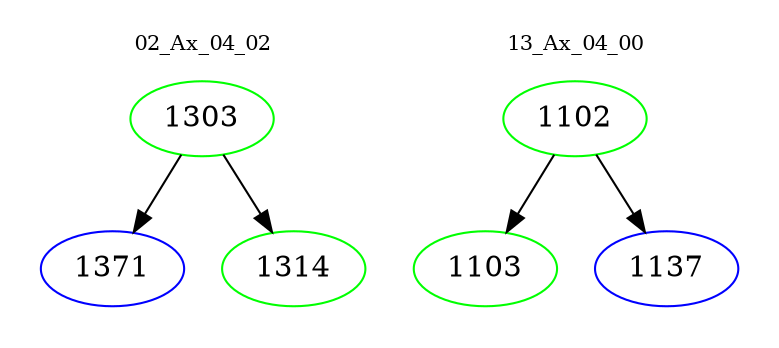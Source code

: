 digraph{
subgraph cluster_0 {
color = white
label = "02_Ax_04_02";
fontsize=10;
T0_1303 [label="1303", color="green"]
T0_1303 -> T0_1371 [color="black"]
T0_1371 [label="1371", color="blue"]
T0_1303 -> T0_1314 [color="black"]
T0_1314 [label="1314", color="green"]
}
subgraph cluster_1 {
color = white
label = "13_Ax_04_00";
fontsize=10;
T1_1102 [label="1102", color="green"]
T1_1102 -> T1_1103 [color="black"]
T1_1103 [label="1103", color="green"]
T1_1102 -> T1_1137 [color="black"]
T1_1137 [label="1137", color="blue"]
}
}
